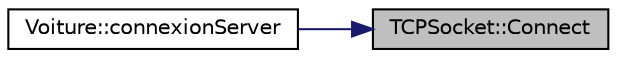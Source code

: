 digraph "TCPSocket::Connect"
{
 // LATEX_PDF_SIZE
  edge [fontname="Helvetica",fontsize="10",labelfontname="Helvetica",labelfontsize="10"];
  node [fontname="Helvetica",fontsize="10",shape=record];
  rankdir="RL";
  Node1 [label="TCPSocket::Connect",height=0.2,width=0.4,color="black", fillcolor="grey75", style="filled", fontcolor="black",tooltip="Connects an IP Adress to a specific port."];
  Node1 -> Node2 [dir="back",color="midnightblue",fontsize="10",style="solid",fontname="Helvetica"];
  Node2 [label="Voiture::connexionServer",height=0.2,width=0.4,color="black", fillcolor="white", style="filled",URL="$class_voiture.html#abbc7a9f5a9e05a92b75623ff87bee85c",tooltip="Method used to connect the car with a specific Parking using sockets."];
}
